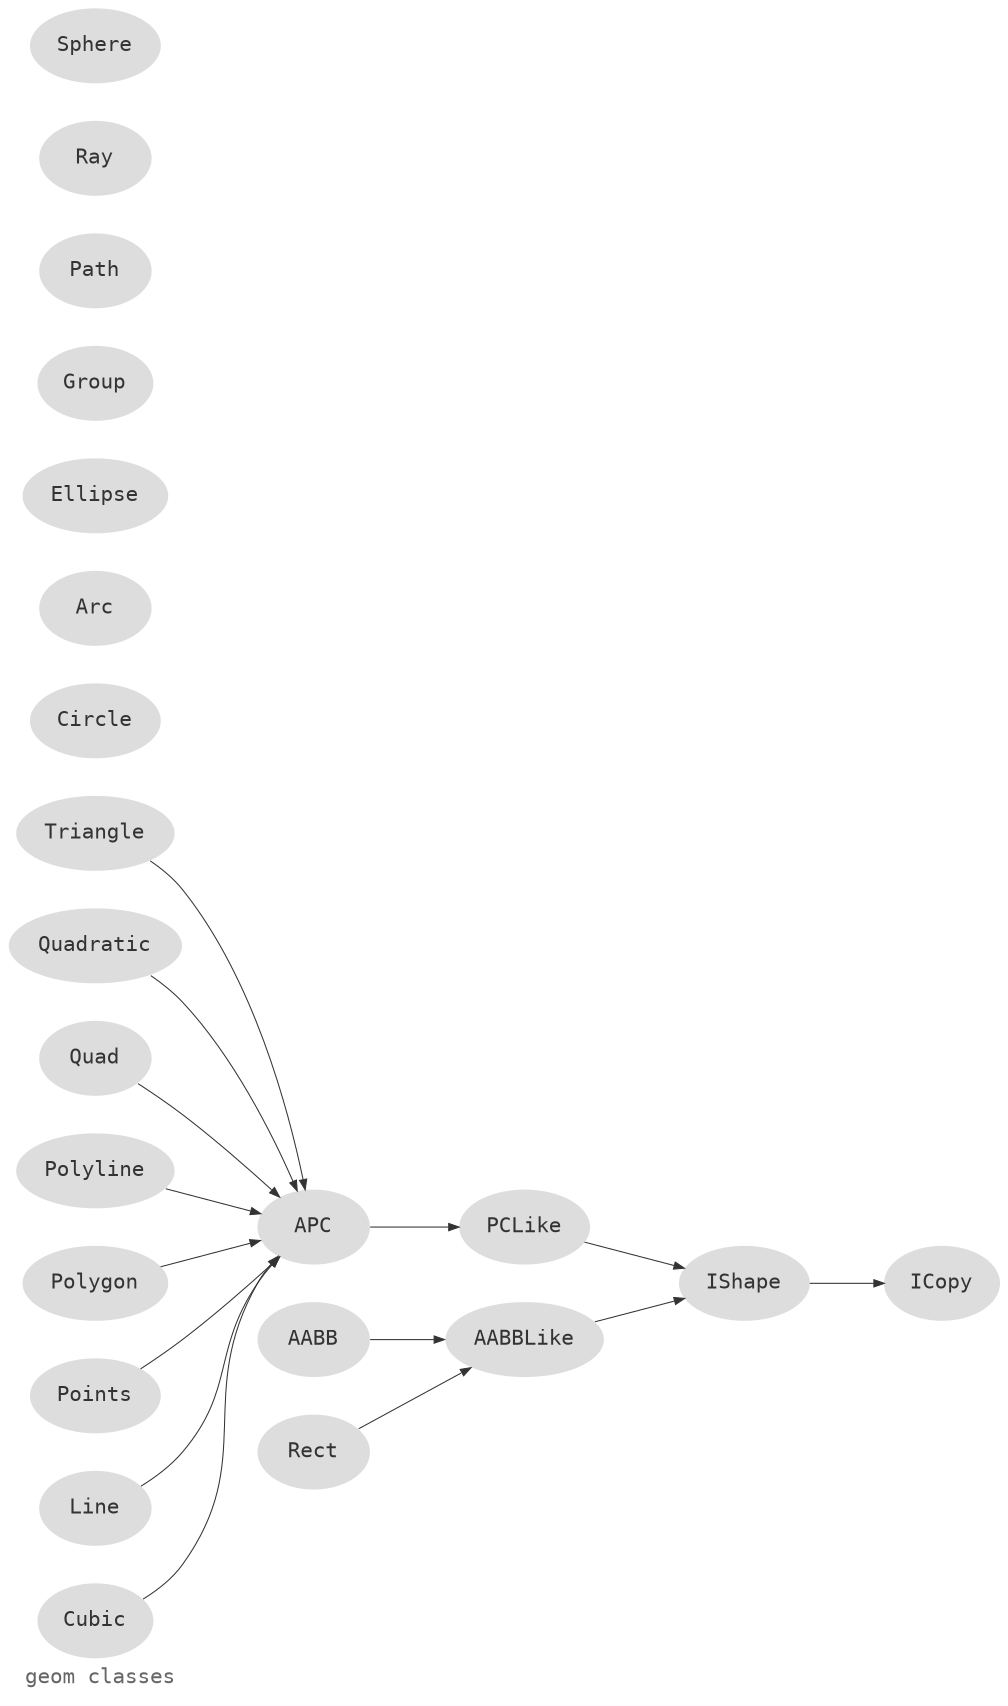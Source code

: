 digraph title {
  // graph [ dpi = 150 ]
  label="geom classes";
  rankdir=LR;labeljust="l";penwidth=0.3;pencolor="#333333";fontcolor="#666666";fontname="Inconsolata";fontsize=10.0;compound=true;
  graph [style=filled, fillcolor="#fafafa", splines=spline]
  node [shape=oval, penwidth=0.0, color="#dddddd", style="filled", fontcolor="#333333", fontname="Inconsolata", fontsize=10.0];
  edge [penwidth=0.5, color="#333333", arrowsize=0.5, fontname="Inconsolata", fontsize=9.0];

  IShape -> ICopy;
  PCLike -> IShape;
  APC -> PCLike;

  Triangle -> APC;
  Quadratic -> APC;
  Quad -> APC;
  Polyline -> APC;
  Polygon -> APC;
  Points -> APC;
  Line -> APC;
  Cubic -> APC;

  AABBLike -> IShape;
  AABB -> AABBLike;
  Rect -> AABBLike;

  Circle;
  Arc;
  Ellipse;
  Group;
  Path;
  Ray;
  Sphere;
}